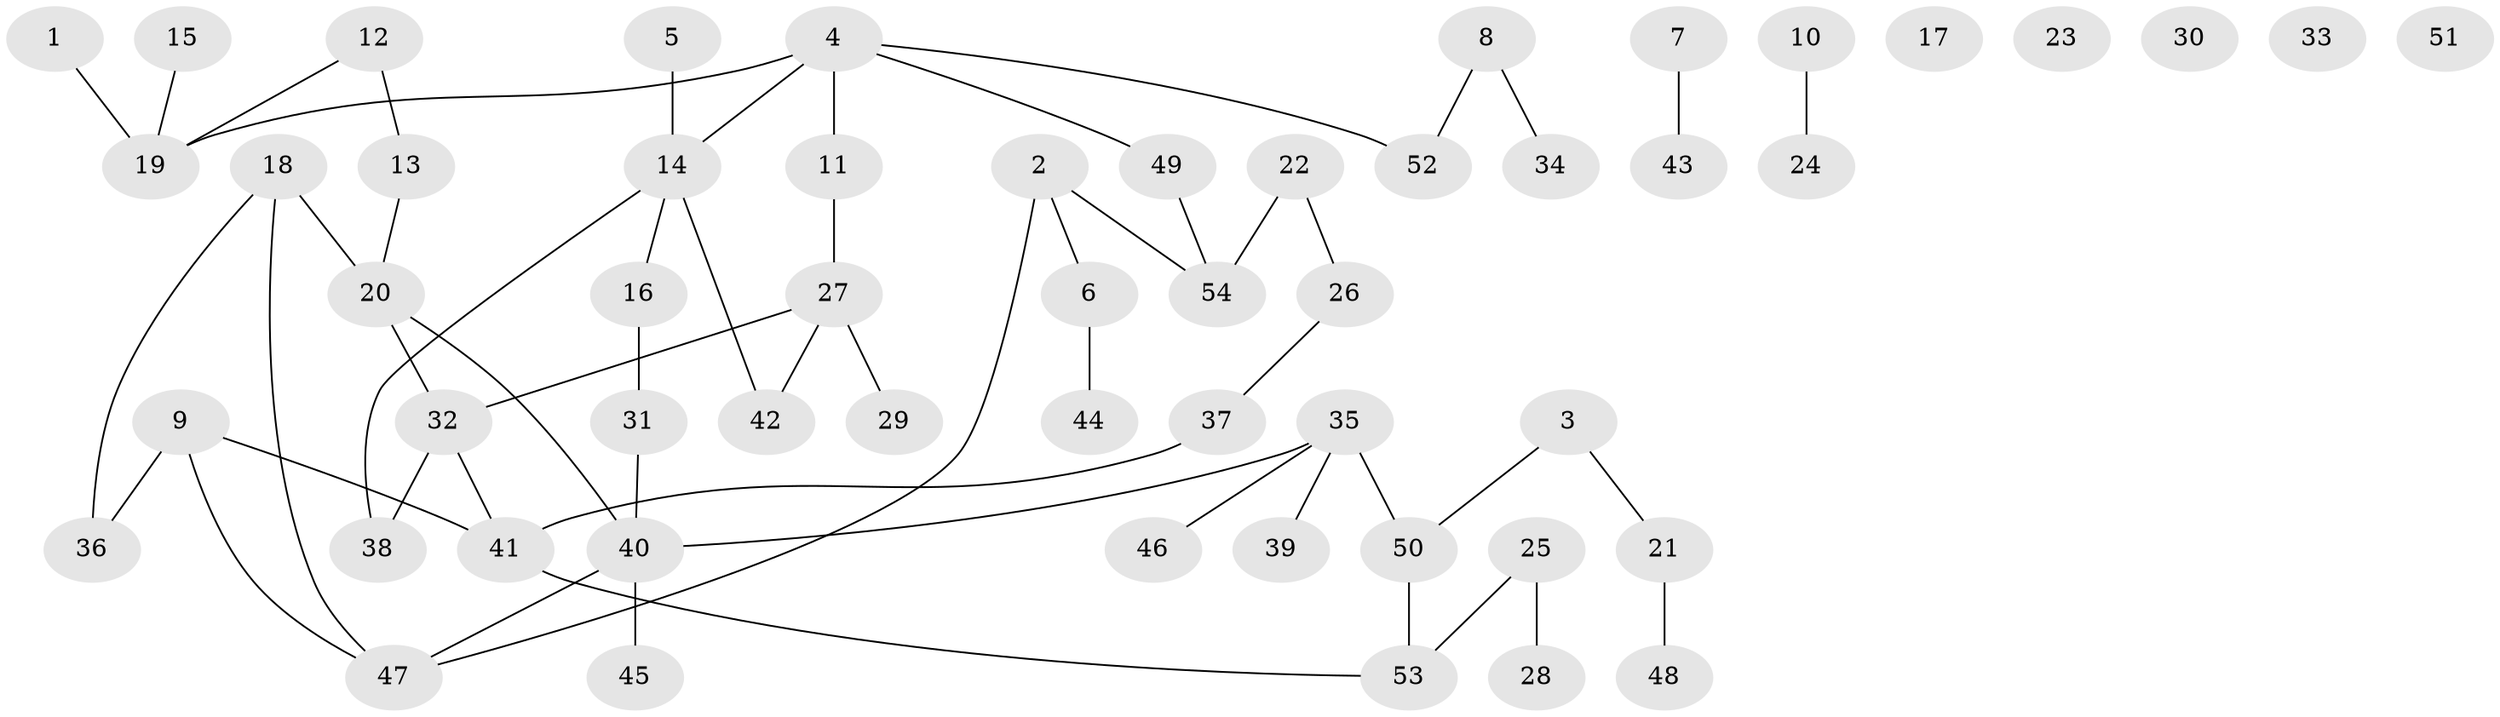 // coarse degree distribution, {1: 0.3076923076923077, 3: 0.15384615384615385, 2: 0.23076923076923078, 4: 0.19230769230769232, 6: 0.038461538461538464, 5: 0.07692307692307693}
// Generated by graph-tools (version 1.1) at 2025/35/03/04/25 23:35:47]
// undirected, 54 vertices, 56 edges
graph export_dot {
  node [color=gray90,style=filled];
  1;
  2;
  3;
  4;
  5;
  6;
  7;
  8;
  9;
  10;
  11;
  12;
  13;
  14;
  15;
  16;
  17;
  18;
  19;
  20;
  21;
  22;
  23;
  24;
  25;
  26;
  27;
  28;
  29;
  30;
  31;
  32;
  33;
  34;
  35;
  36;
  37;
  38;
  39;
  40;
  41;
  42;
  43;
  44;
  45;
  46;
  47;
  48;
  49;
  50;
  51;
  52;
  53;
  54;
  1 -- 19;
  2 -- 6;
  2 -- 47;
  2 -- 54;
  3 -- 21;
  3 -- 50;
  4 -- 11;
  4 -- 14;
  4 -- 19;
  4 -- 49;
  4 -- 52;
  5 -- 14;
  6 -- 44;
  7 -- 43;
  8 -- 34;
  8 -- 52;
  9 -- 36;
  9 -- 41;
  9 -- 47;
  10 -- 24;
  11 -- 27;
  12 -- 13;
  12 -- 19;
  13 -- 20;
  14 -- 16;
  14 -- 38;
  14 -- 42;
  15 -- 19;
  16 -- 31;
  18 -- 20;
  18 -- 36;
  18 -- 47;
  20 -- 32;
  20 -- 40;
  21 -- 48;
  22 -- 26;
  22 -- 54;
  25 -- 28;
  25 -- 53;
  26 -- 37;
  27 -- 29;
  27 -- 32;
  27 -- 42;
  31 -- 40;
  32 -- 38;
  32 -- 41;
  35 -- 39;
  35 -- 40;
  35 -- 46;
  35 -- 50;
  37 -- 41;
  40 -- 45;
  40 -- 47;
  41 -- 53;
  49 -- 54;
  50 -- 53;
}
